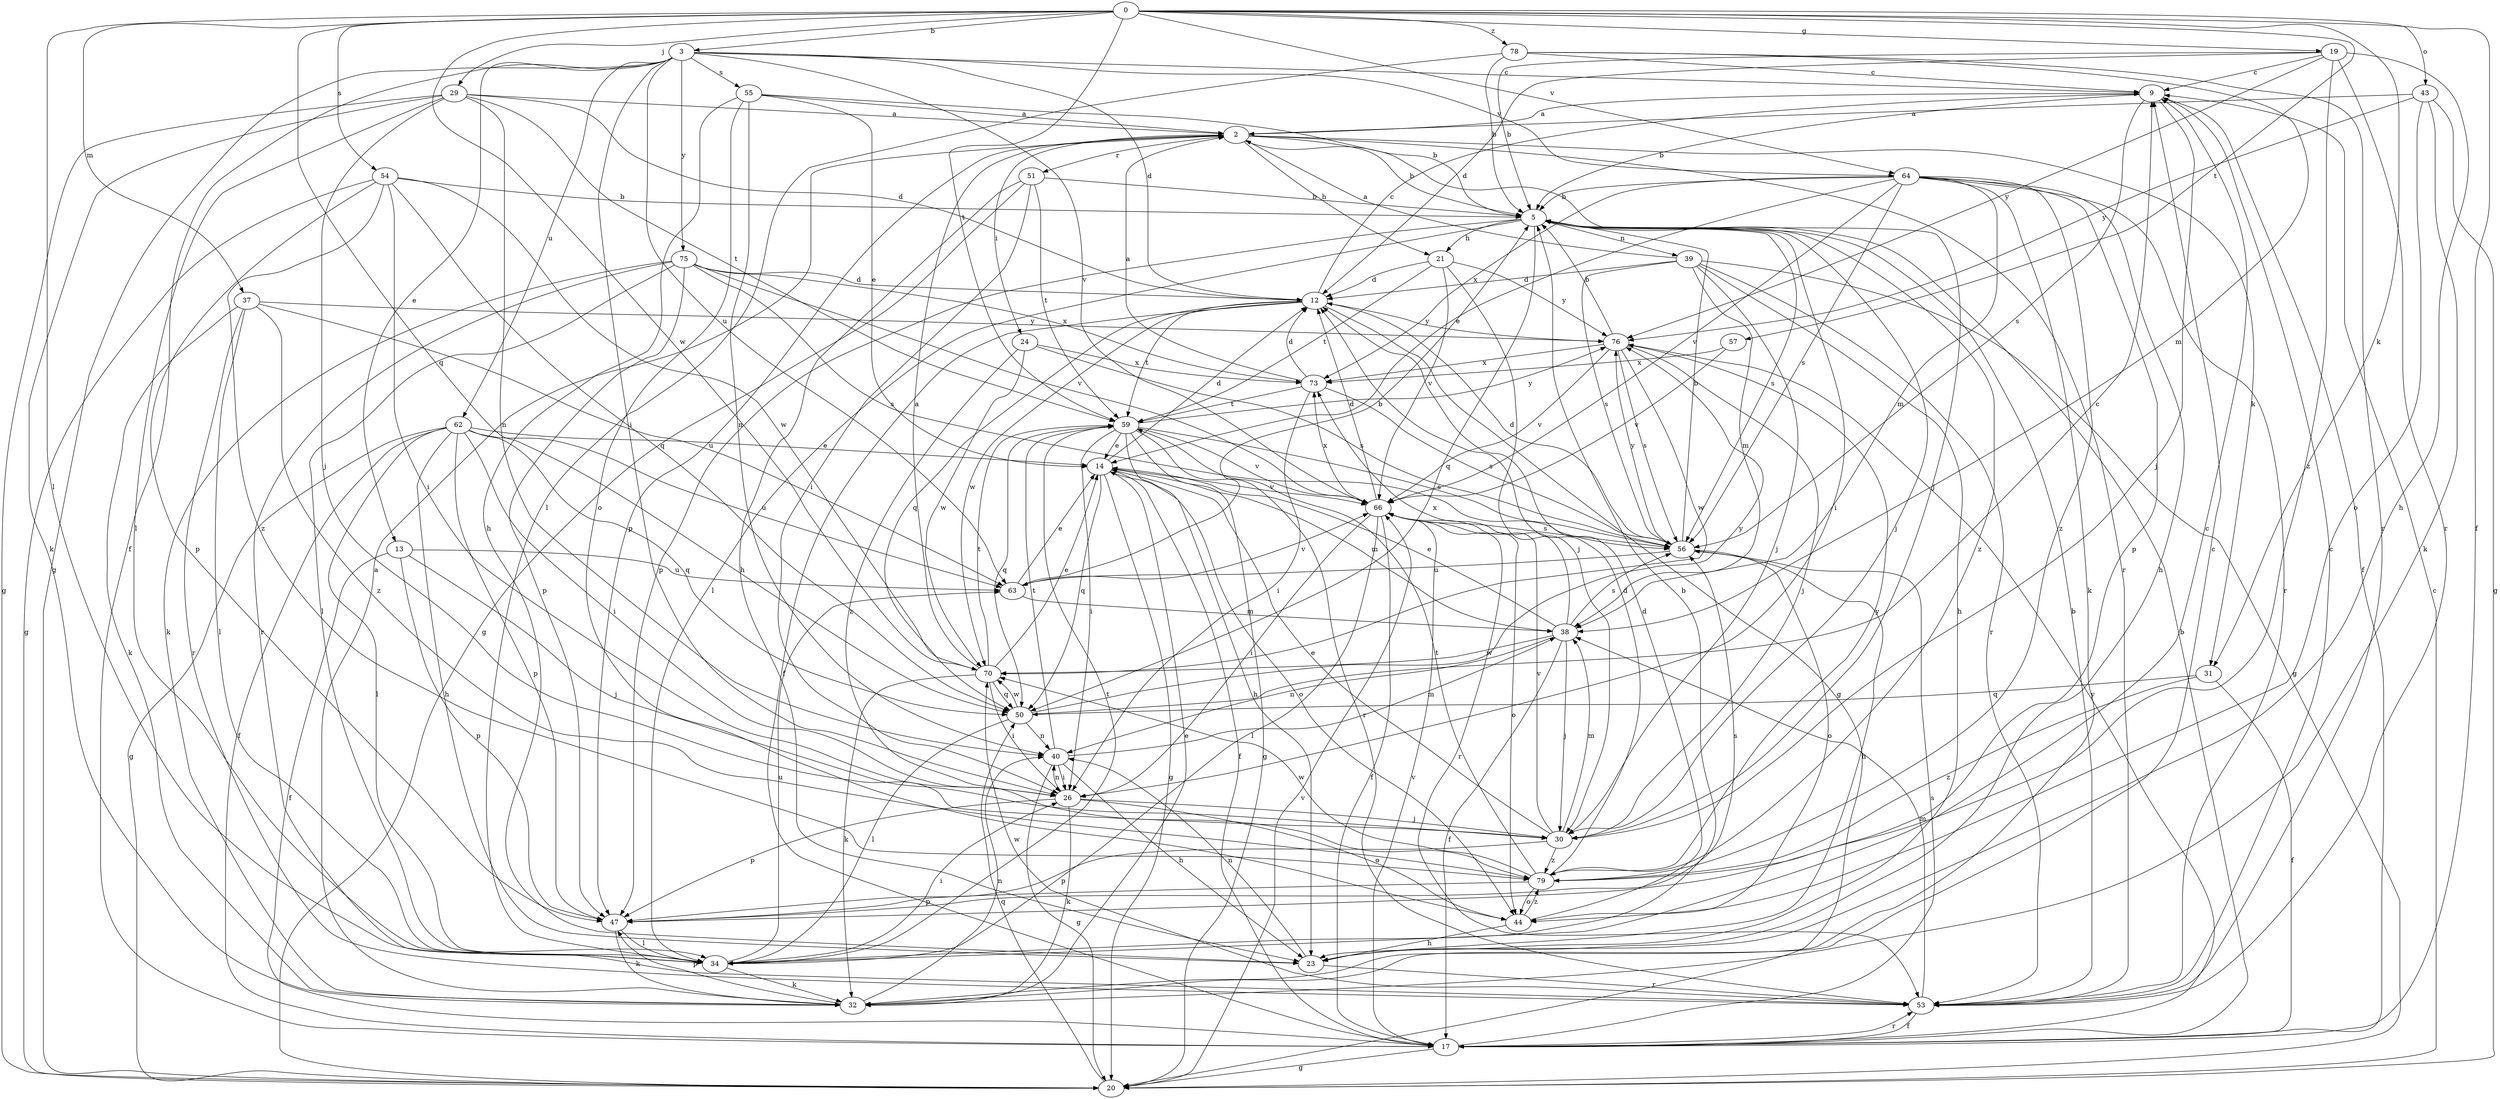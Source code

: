 strict digraph  {
0;
2;
3;
5;
9;
12;
13;
14;
17;
19;
20;
21;
23;
24;
26;
29;
30;
31;
32;
34;
37;
38;
39;
40;
43;
44;
47;
50;
51;
53;
54;
55;
56;
57;
59;
62;
63;
64;
66;
70;
73;
75;
76;
78;
79;
0 -> 3  [label=b];
0 -> 17  [label=f];
0 -> 19  [label=g];
0 -> 29  [label=j];
0 -> 31  [label=k];
0 -> 34  [label=l];
0 -> 37  [label=m];
0 -> 43  [label=o];
0 -> 50  [label=q];
0 -> 54  [label=s];
0 -> 57  [label=t];
0 -> 59  [label=t];
0 -> 64  [label=v];
0 -> 70  [label=w];
0 -> 78  [label=z];
2 -> 5  [label=b];
2 -> 21  [label=h];
2 -> 24  [label=i];
2 -> 30  [label=j];
2 -> 31  [label=k];
2 -> 47  [label=p];
2 -> 51  [label=r];
2 -> 53  [label=r];
3 -> 9  [label=c];
3 -> 12  [label=d];
3 -> 13  [label=e];
3 -> 17  [label=f];
3 -> 20  [label=g];
3 -> 26  [label=i];
3 -> 55  [label=s];
3 -> 62  [label=u];
3 -> 63  [label=u];
3 -> 64  [label=v];
3 -> 66  [label=v];
3 -> 75  [label=y];
5 -> 21  [label=h];
5 -> 26  [label=i];
5 -> 30  [label=j];
5 -> 34  [label=l];
5 -> 39  [label=n];
5 -> 47  [label=p];
5 -> 50  [label=q];
5 -> 56  [label=s];
5 -> 79  [label=z];
9 -> 2  [label=a];
9 -> 5  [label=b];
9 -> 17  [label=f];
9 -> 30  [label=j];
9 -> 56  [label=s];
12 -> 9  [label=c];
12 -> 17  [label=f];
12 -> 20  [label=g];
12 -> 50  [label=q];
12 -> 59  [label=t];
12 -> 70  [label=w];
12 -> 76  [label=y];
13 -> 17  [label=f];
13 -> 30  [label=j];
13 -> 47  [label=p];
13 -> 63  [label=u];
14 -> 12  [label=d];
14 -> 17  [label=f];
14 -> 20  [label=g];
14 -> 38  [label=m];
14 -> 44  [label=o];
14 -> 50  [label=q];
14 -> 66  [label=v];
17 -> 5  [label=b];
17 -> 20  [label=g];
17 -> 53  [label=r];
17 -> 56  [label=s];
17 -> 66  [label=v];
17 -> 76  [label=y];
19 -> 5  [label=b];
19 -> 9  [label=c];
19 -> 12  [label=d];
19 -> 23  [label=h];
19 -> 53  [label=r];
19 -> 76  [label=y];
19 -> 79  [label=z];
20 -> 9  [label=c];
20 -> 50  [label=q];
20 -> 66  [label=v];
21 -> 12  [label=d];
21 -> 30  [label=j];
21 -> 59  [label=t];
21 -> 66  [label=v];
21 -> 76  [label=y];
23 -> 40  [label=n];
23 -> 53  [label=r];
24 -> 56  [label=s];
24 -> 70  [label=w];
24 -> 73  [label=x];
24 -> 79  [label=z];
26 -> 30  [label=j];
26 -> 32  [label=k];
26 -> 40  [label=n];
26 -> 44  [label=o];
26 -> 47  [label=p];
29 -> 2  [label=a];
29 -> 12  [label=d];
29 -> 20  [label=g];
29 -> 30  [label=j];
29 -> 32  [label=k];
29 -> 34  [label=l];
29 -> 40  [label=n];
29 -> 59  [label=t];
30 -> 14  [label=e];
30 -> 38  [label=m];
30 -> 47  [label=p];
30 -> 66  [label=v];
30 -> 79  [label=z];
31 -> 17  [label=f];
31 -> 50  [label=q];
31 -> 79  [label=z];
32 -> 2  [label=a];
32 -> 9  [label=c];
32 -> 14  [label=e];
32 -> 40  [label=n];
32 -> 47  [label=p];
34 -> 5  [label=b];
34 -> 9  [label=c];
34 -> 26  [label=i];
34 -> 32  [label=k];
34 -> 59  [label=t];
34 -> 63  [label=u];
37 -> 32  [label=k];
37 -> 34  [label=l];
37 -> 53  [label=r];
37 -> 63  [label=u];
37 -> 76  [label=y];
37 -> 79  [label=z];
38 -> 14  [label=e];
38 -> 17  [label=f];
38 -> 30  [label=j];
38 -> 40  [label=n];
38 -> 56  [label=s];
38 -> 70  [label=w];
38 -> 73  [label=x];
39 -> 2  [label=a];
39 -> 12  [label=d];
39 -> 20  [label=g];
39 -> 23  [label=h];
39 -> 30  [label=j];
39 -> 38  [label=m];
39 -> 53  [label=r];
39 -> 56  [label=s];
40 -> 20  [label=g];
40 -> 23  [label=h];
40 -> 26  [label=i];
40 -> 38  [label=m];
40 -> 59  [label=t];
43 -> 2  [label=a];
43 -> 20  [label=g];
43 -> 32  [label=k];
43 -> 44  [label=o];
43 -> 76  [label=y];
44 -> 12  [label=d];
44 -> 23  [label=h];
44 -> 79  [label=z];
47 -> 32  [label=k];
47 -> 34  [label=l];
47 -> 56  [label=s];
50 -> 9  [label=c];
50 -> 34  [label=l];
50 -> 40  [label=n];
50 -> 70  [label=w];
50 -> 76  [label=y];
51 -> 5  [label=b];
51 -> 20  [label=g];
51 -> 23  [label=h];
51 -> 26  [label=i];
51 -> 59  [label=t];
53 -> 5  [label=b];
53 -> 9  [label=c];
53 -> 17  [label=f];
53 -> 38  [label=m];
53 -> 70  [label=w];
54 -> 5  [label=b];
54 -> 20  [label=g];
54 -> 26  [label=i];
54 -> 47  [label=p];
54 -> 50  [label=q];
54 -> 70  [label=w];
54 -> 79  [label=z];
55 -> 2  [label=a];
55 -> 5  [label=b];
55 -> 14  [label=e];
55 -> 23  [label=h];
55 -> 40  [label=n];
55 -> 44  [label=o];
56 -> 5  [label=b];
56 -> 12  [label=d];
56 -> 23  [label=h];
56 -> 44  [label=o];
56 -> 63  [label=u];
56 -> 76  [label=y];
57 -> 66  [label=v];
57 -> 73  [label=x];
59 -> 14  [label=e];
59 -> 20  [label=g];
59 -> 23  [label=h];
59 -> 26  [label=i];
59 -> 50  [label=q];
59 -> 53  [label=r];
59 -> 56  [label=s];
59 -> 66  [label=v];
59 -> 76  [label=y];
62 -> 14  [label=e];
62 -> 17  [label=f];
62 -> 20  [label=g];
62 -> 23  [label=h];
62 -> 26  [label=i];
62 -> 34  [label=l];
62 -> 47  [label=p];
62 -> 50  [label=q];
62 -> 63  [label=u];
63 -> 5  [label=b];
63 -> 14  [label=e];
63 -> 38  [label=m];
63 -> 66  [label=v];
64 -> 5  [label=b];
64 -> 14  [label=e];
64 -> 23  [label=h];
64 -> 32  [label=k];
64 -> 38  [label=m];
64 -> 47  [label=p];
64 -> 53  [label=r];
64 -> 56  [label=s];
64 -> 66  [label=v];
64 -> 73  [label=x];
64 -> 79  [label=z];
66 -> 12  [label=d];
66 -> 17  [label=f];
66 -> 26  [label=i];
66 -> 34  [label=l];
66 -> 44  [label=o];
66 -> 53  [label=r];
66 -> 56  [label=s];
66 -> 73  [label=x];
70 -> 2  [label=a];
70 -> 14  [label=e];
70 -> 26  [label=i];
70 -> 32  [label=k];
70 -> 50  [label=q];
70 -> 59  [label=t];
73 -> 2  [label=a];
73 -> 12  [label=d];
73 -> 26  [label=i];
73 -> 56  [label=s];
73 -> 59  [label=t];
75 -> 12  [label=d];
75 -> 32  [label=k];
75 -> 34  [label=l];
75 -> 47  [label=p];
75 -> 53  [label=r];
75 -> 56  [label=s];
75 -> 66  [label=v];
75 -> 73  [label=x];
76 -> 5  [label=b];
76 -> 30  [label=j];
76 -> 56  [label=s];
76 -> 66  [label=v];
76 -> 70  [label=w];
76 -> 73  [label=x];
78 -> 5  [label=b];
78 -> 9  [label=c];
78 -> 34  [label=l];
78 -> 38  [label=m];
78 -> 53  [label=r];
79 -> 12  [label=d];
79 -> 44  [label=o];
79 -> 47  [label=p];
79 -> 59  [label=t];
79 -> 70  [label=w];
79 -> 76  [label=y];
}
